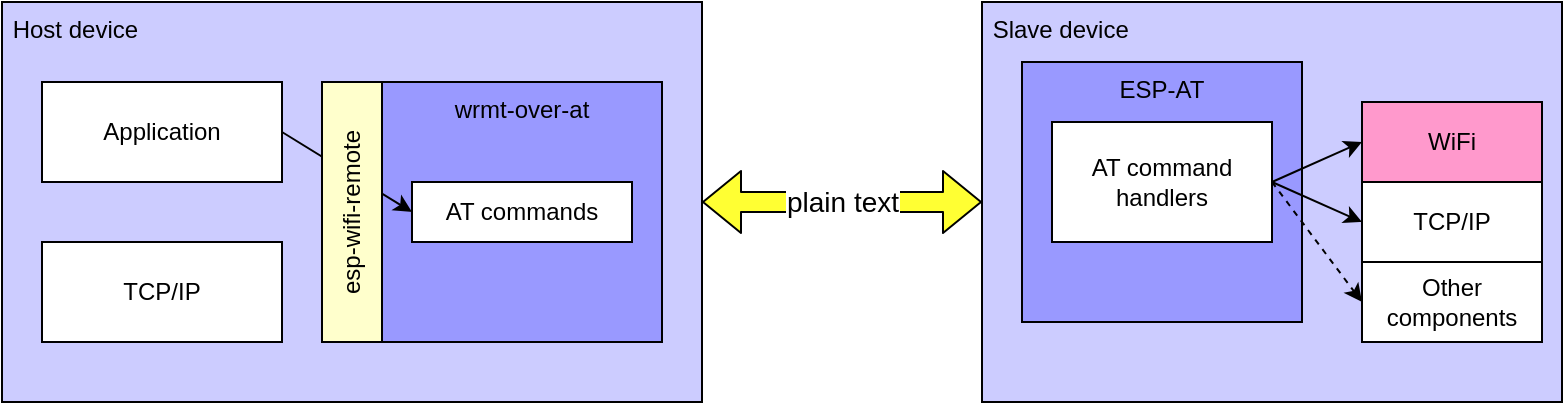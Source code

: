<mxfile>
    <diagram id="7W33uEh9ZzW-GppHaLwA" name="Page-1">
        <mxGraphModel dx="596" dy="699" grid="1" gridSize="10" guides="1" tooltips="1" connect="1" arrows="1" fold="1" page="1" pageScale="1" pageWidth="850" pageHeight="1100" math="0" shadow="0">
            <root>
                <mxCell id="0"/>
                <mxCell id="1" parent="0"/>
                <mxCell id="2" value="&amp;nbsp;Host device" style="rounded=0;whiteSpace=wrap;html=1;align=left;verticalAlign=top;fillColor=#CCCCFF;fontColor=#000000;" parent="1" vertex="1">
                    <mxGeometry x="60" y="220" width="350" height="200" as="geometry"/>
                </mxCell>
                <mxCell id="8" value="wrmt-over-at" style="rounded=0;whiteSpace=wrap;html=1;align=center;verticalAlign=top;fillColor=#9999FF;fontColor=#000000;" parent="1" vertex="1">
                    <mxGeometry x="250" y="260" width="140" height="130" as="geometry"/>
                </mxCell>
                <mxCell id="3" value="Application" style="rounded=0;whiteSpace=wrap;html=1;" parent="1" vertex="1">
                    <mxGeometry x="80" y="260" width="120" height="50" as="geometry"/>
                </mxCell>
                <mxCell id="4" value="TCP/IP" style="rounded=0;whiteSpace=wrap;html=1;" parent="1" vertex="1">
                    <mxGeometry x="80" y="340" width="120" height="50" as="geometry"/>
                </mxCell>
                <mxCell id="6" value="plain text" style="shape=flexArrow;endArrow=classic;startArrow=classic;html=1;fillColor=#FFFF33;fontSize=14;" parent="1" edge="1">
                    <mxGeometry width="100" height="100" relative="1" as="geometry">
                        <mxPoint x="410" y="320" as="sourcePoint"/>
                        <mxPoint x="550" y="320" as="targetPoint"/>
                        <mxPoint as="offset"/>
                    </mxGeometry>
                </mxCell>
                <mxCell id="19" value="AT commands" style="rounded=0;whiteSpace=wrap;html=1;" parent="1" vertex="1">
                    <mxGeometry x="265" y="310" width="110" height="30" as="geometry"/>
                </mxCell>
                <mxCell id="20" value="" style="curved=1;endArrow=classic;html=1;exitX=1;exitY=0.5;exitDx=0;exitDy=0;entryX=0;entryY=0.5;entryDx=0;entryDy=0;" parent="1" source="3" target="19" edge="1">
                    <mxGeometry width="50" height="50" relative="1" as="geometry">
                        <mxPoint x="210" y="375" as="sourcePoint"/>
                        <mxPoint x="275" y="365" as="targetPoint"/>
                        <Array as="points"/>
                    </mxGeometry>
                </mxCell>
                <mxCell id="16" value="esp-wifi-remote" style="rounded=0;whiteSpace=wrap;html=1;horizontal=0;fillColor=#FFFFCC;fontColor=#000000;" parent="1" vertex="1">
                    <mxGeometry x="220" y="260" width="30" height="130" as="geometry"/>
                </mxCell>
                <mxCell id="21" value="&amp;nbsp;Slave device" style="rounded=0;whiteSpace=wrap;html=1;align=left;verticalAlign=top;fontColor=#000000;fillColor=#CCCCFF;" parent="1" vertex="1">
                    <mxGeometry x="550" y="220" width="290" height="200" as="geometry"/>
                </mxCell>
                <mxCell id="22" value="ESP-AT" style="rounded=0;whiteSpace=wrap;html=1;align=center;verticalAlign=top;fontColor=#000000;fillColor=#9999FF;" parent="1" vertex="1">
                    <mxGeometry x="570" y="250" width="140" height="130" as="geometry"/>
                </mxCell>
                <mxCell id="23" value="AT command&lt;br&gt;handlers" style="rounded=0;whiteSpace=wrap;html=1;" parent="1" vertex="1">
                    <mxGeometry x="585" y="280" width="110" height="60" as="geometry"/>
                </mxCell>
                <mxCell id="26" value="WiFi" style="rounded=0;whiteSpace=wrap;html=1;fillColor=#FF99CC;fontColor=#000000;" parent="1" vertex="1">
                    <mxGeometry x="740" y="270" width="90" height="40" as="geometry"/>
                </mxCell>
                <mxCell id="27" value="TCP/IP" style="rounded=0;whiteSpace=wrap;html=1;" parent="1" vertex="1">
                    <mxGeometry x="740" y="310" width="90" height="40" as="geometry"/>
                </mxCell>
                <mxCell id="28" value="" style="endArrow=classic;html=1;exitX=1;exitY=0.5;exitDx=0;exitDy=0;entryX=0;entryY=0.5;entryDx=0;entryDy=0;" parent="1" source="23" target="27" edge="1">
                    <mxGeometry width="50" height="50" relative="1" as="geometry">
                        <mxPoint x="695" y="345" as="sourcePoint"/>
                        <mxPoint x="730" y="345" as="targetPoint"/>
                    </mxGeometry>
                </mxCell>
                <mxCell id="29" value="" style="endArrow=classic;html=1;exitX=1;exitY=0.5;exitDx=0;exitDy=0;entryX=0;entryY=0.5;entryDx=0;entryDy=0;" parent="1" source="23" target="26" edge="1">
                    <mxGeometry width="50" height="50" relative="1" as="geometry">
                        <mxPoint x="700" y="294.5" as="sourcePoint"/>
                        <mxPoint x="745" y="294.5" as="targetPoint"/>
                    </mxGeometry>
                </mxCell>
                <mxCell id="31" value="Other components" style="rounded=0;whiteSpace=wrap;html=1;" parent="1" vertex="1">
                    <mxGeometry x="740" y="350" width="90" height="40" as="geometry"/>
                </mxCell>
                <mxCell id="32" value="" style="endArrow=classic;html=1;exitX=1;exitY=0.5;exitDx=0;exitDy=0;entryX=0;entryY=0.5;entryDx=0;entryDy=0;dashed=1;" parent="1" source="23" target="31" edge="1">
                    <mxGeometry width="50" height="50" relative="1" as="geometry">
                        <mxPoint x="705" y="320" as="sourcePoint"/>
                        <mxPoint x="750" y="340" as="targetPoint"/>
                    </mxGeometry>
                </mxCell>
            </root>
        </mxGraphModel>
    </diagram>
</mxfile>
